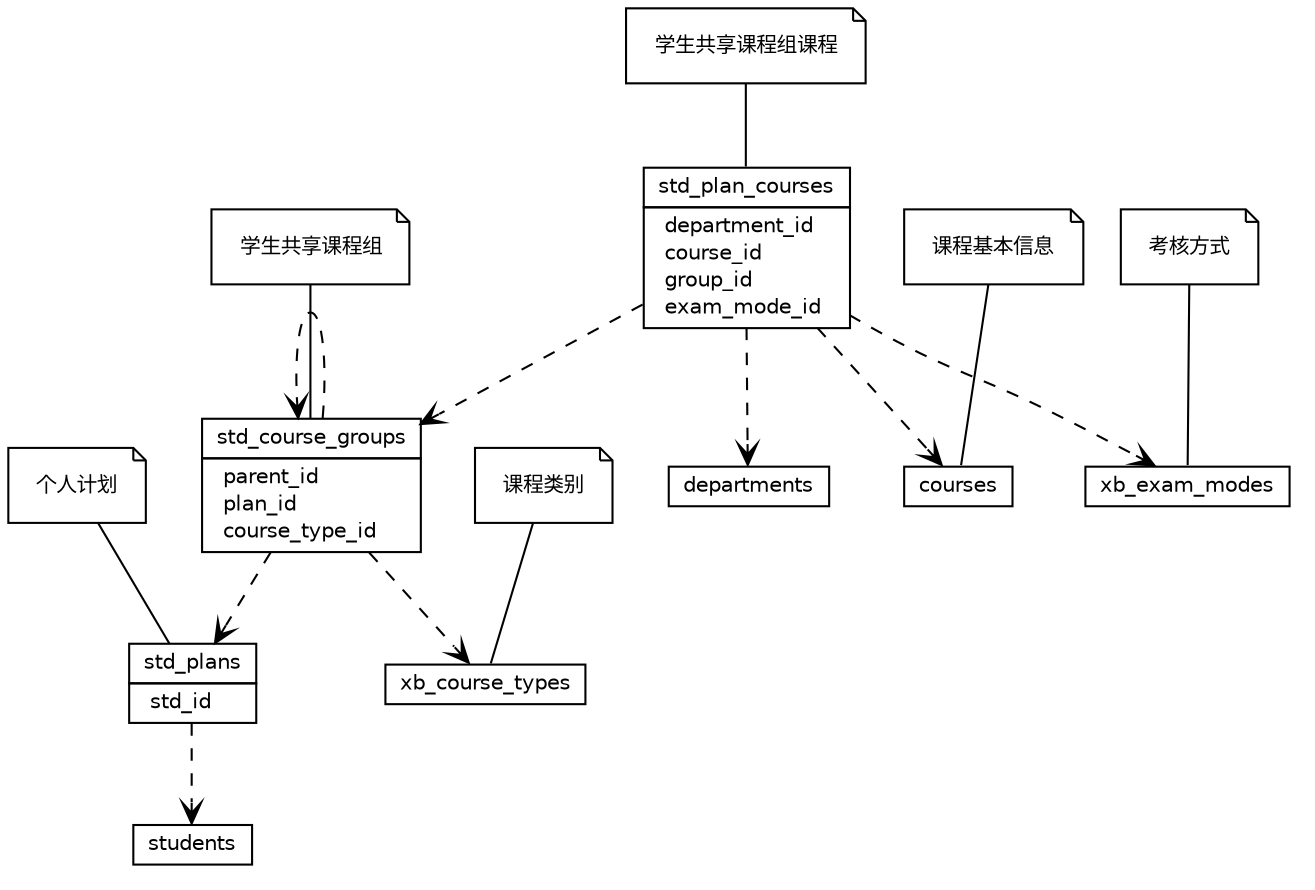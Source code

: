 #!/usr/local/bin/dot
#
# Class diagram 
# Generated by UMLGraph version R5_6-24-gf6e263 (http://www.umlgraph.org/)
#

digraph G {
	edge [fontname="Helvetica",fontsize=10,labelfontname="Helvetica",labelfontsize=10];
	node [fontname="Helvetica",fontsize=10,shape=plaintext];
	nodesep=0.25;
	ranksep=0.5;
	// std_course_groups
	c28 [label=<<table title="std_course_groups" border="0" cellborder="1" cellspacing="0" cellpadding="2" port="p">
		<tr><td><table border="0" cellspacing="0" cellpadding="1">
<tr><td align="center" balign="center"> std_course_groups </td></tr>
		</table></td></tr>
		<tr><td><table border="0" cellspacing="0" cellpadding="1">
<tr><td align="left" balign="left">  parent_id </td></tr>
<tr><td align="left" balign="left">  plan_id </td></tr>
<tr><td align="left" balign="left">  course_type_id </td></tr>
		</table></td></tr>
		</table>>, URL="null", fontname="Helvetica", fontcolor="black", fontsize=10.0];
	// Note annotation
	n0cc28 [label=<<table title="std_course_groups" border="0" cellborder="0" cellspacing="0" cellpadding="2" port="p">
		<tr><td><table border="0" cellspacing="0" cellpadding="1">
<tr><td align="left" balign="left"> 学生共享课程组 </td></tr>
		</table></td></tr>
		</table>>, fontname="Helvetica", fontcolor="black", fontsize=10.0, shape=note];
	n0cc28 -> c28:p[arrowhead=none];
	// std_plans
	c29 [label=<<table title="std_plans" border="0" cellborder="1" cellspacing="0" cellpadding="2" port="p">
		<tr><td><table border="0" cellspacing="0" cellpadding="1">
<tr><td align="center" balign="center"> std_plans </td></tr>
		</table></td></tr>
		<tr><td><table border="0" cellspacing="0" cellpadding="1">
<tr><td align="left" balign="left">  std_id </td></tr>
		</table></td></tr>
		</table>>, URL="null", fontname="Helvetica", fontcolor="black", fontsize=10.0];
	// Note annotation
	n0cc29 [label=<<table title="std_plans" border="0" cellborder="0" cellspacing="0" cellpadding="2" port="p">
		<tr><td><table border="0" cellspacing="0" cellpadding="1">
<tr><td align="left" balign="left"> 个人计划 </td></tr>
		</table></td></tr>
		</table>>, fontname="Helvetica", fontcolor="black", fontsize=10.0, shape=note];
	n0cc29 -> c29:p[arrowhead=none];
	// std_plan_courses
	c30 [label=<<table title="std_plan_courses" border="0" cellborder="1" cellspacing="0" cellpadding="2" port="p">
		<tr><td><table border="0" cellspacing="0" cellpadding="1">
<tr><td align="center" balign="center"> std_plan_courses </td></tr>
		</table></td></tr>
		<tr><td><table border="0" cellspacing="0" cellpadding="1">
<tr><td align="left" balign="left">  department_id </td></tr>
<tr><td align="left" balign="left">  course_id </td></tr>
<tr><td align="left" balign="left">  group_id </td></tr>
<tr><td align="left" balign="left">  exam_mode_id </td></tr>
		</table></td></tr>
		</table>>, URL="null", fontname="Helvetica", fontcolor="black", fontsize=10.0];
	// Note annotation
	n0cc30 [label=<<table title="std_plan_courses" border="0" cellborder="0" cellspacing="0" cellpadding="2" port="p">
		<tr><td><table border="0" cellspacing="0" cellpadding="1">
<tr><td align="left" balign="left"> 学生共享课程组课程 </td></tr>
		</table></td></tr>
		</table>>, fontname="Helvetica", fontcolor="black", fontsize=10.0, shape=note];
	n0cc30 -> c30:p[arrowhead=none];
	// xb_course_types
	c31 [label=<<table title="xb_course_types" border="0" cellborder="1" cellspacing="0" cellpadding="2" port="p">
		<tr><td><table border="0" cellspacing="0" cellpadding="1">
<tr><td align="center" balign="center"> xb_course_types </td></tr>
		</table></td></tr>
		</table>>, URL="null", fontname="Helvetica", fontcolor="black", fontsize=10.0];
	// Note annotation
	n0cc31 [label=<<table title="xb_course_types" border="0" cellborder="0" cellspacing="0" cellpadding="2" port="p">
		<tr><td><table border="0" cellspacing="0" cellpadding="1">
<tr><td align="left" balign="left"> 课程类别 </td></tr>
		</table></td></tr>
		</table>>, fontname="Helvetica", fontcolor="black", fontsize=10.0, shape=note];
	n0cc31 -> c31:p[arrowhead=none];
	// students
	c32 [label=<<table title="students" border="0" cellborder="1" cellspacing="0" cellpadding="2" port="p">
		<tr><td><table border="0" cellspacing="0" cellpadding="1">
<tr><td align="center" balign="center"> students </td></tr>
		</table></td></tr>
		</table>>, URL="null", fontname="Helvetica", fontcolor="black", fontsize=10.0];
	// departments
	c33 [label=<<table title="departments" border="0" cellborder="1" cellspacing="0" cellpadding="2" port="p">
		<tr><td><table border="0" cellspacing="0" cellpadding="1">
<tr><td align="center" balign="center"> departments </td></tr>
		</table></td></tr>
		</table>>, URL="null", fontname="Helvetica", fontcolor="black", fontsize=10.0];
	// courses
	c34 [label=<<table title="courses" border="0" cellborder="1" cellspacing="0" cellpadding="2" port="p">
		<tr><td><table border="0" cellspacing="0" cellpadding="1">
<tr><td align="center" balign="center"> courses </td></tr>
		</table></td></tr>
		</table>>, URL="null", fontname="Helvetica", fontcolor="black", fontsize=10.0];
	// Note annotation
	n0cc34 [label=<<table title="courses" border="0" cellborder="0" cellspacing="0" cellpadding="2" port="p">
		<tr><td><table border="0" cellspacing="0" cellpadding="1">
<tr><td align="left" balign="left"> 课程基本信息 </td></tr>
		</table></td></tr>
		</table>>, fontname="Helvetica", fontcolor="black", fontsize=10.0, shape=note];
	n0cc34 -> c34:p[arrowhead=none];
	// xb_exam_modes
	c35 [label=<<table title="xb_exam_modes" border="0" cellborder="1" cellspacing="0" cellpadding="2" port="p">
		<tr><td><table border="0" cellspacing="0" cellpadding="1">
<tr><td align="center" balign="center"> xb_exam_modes </td></tr>
		</table></td></tr>
		</table>>, URL="null", fontname="Helvetica", fontcolor="black", fontsize=10.0];
	// Note annotation
	n0cc35 [label=<<table title="xb_exam_modes" border="0" cellborder="0" cellspacing="0" cellpadding="2" port="p">
		<tr><td><table border="0" cellspacing="0" cellpadding="1">
<tr><td align="left" balign="left"> 考核方式 </td></tr>
		</table></td></tr>
		</table>>, fontname="Helvetica", fontcolor="black", fontsize=10.0, shape=note];
	n0cc35 -> c35:p[arrowhead=none];
	// std_course_groups DEPEND std_course_groups
	c28:p -> c28:p [taillabel="", label="", headlabel="", fontname="Helvetica", fontcolor="black", fontsize=10.0, color="black", arrowhead=open, style=dashed];
	// std_course_groups DEPEND std_plans
	c28:p -> c29:p [taillabel="", label="", headlabel="", fontname="Helvetica", fontcolor="black", fontsize=10.0, color="black", arrowhead=open, style=dashed];
	// std_course_groups DEPEND xb_course_types
	c28:p -> c31:p [taillabel="", label="", headlabel="", fontname="Helvetica", fontcolor="black", fontsize=10.0, color="black", arrowhead=open, style=dashed];
	// std_plans DEPEND students
	c29:p -> c32:p [taillabel="", label="", headlabel="", fontname="Helvetica", fontcolor="black", fontsize=10.0, color="black", arrowhead=open, style=dashed];
	// std_plan_courses DEPEND departments
	c30:p -> c33:p [taillabel="", label="", headlabel="", fontname="Helvetica", fontcolor="black", fontsize=10.0, color="black", arrowhead=open, style=dashed];
	// std_plan_courses DEPEND courses
	c30:p -> c34:p [taillabel="", label="", headlabel="", fontname="Helvetica", fontcolor="black", fontsize=10.0, color="black", arrowhead=open, style=dashed];
	// std_plan_courses DEPEND std_course_groups
	c30:p -> c28:p [taillabel="", label="", headlabel="", fontname="Helvetica", fontcolor="black", fontsize=10.0, color="black", arrowhead=open, style=dashed];
	// std_plan_courses DEPEND xb_exam_modes
	c30:p -> c35:p [taillabel="", label="", headlabel="", fontname="Helvetica", fontcolor="black", fontsize=10.0, color="black", arrowhead=open, style=dashed];
}

